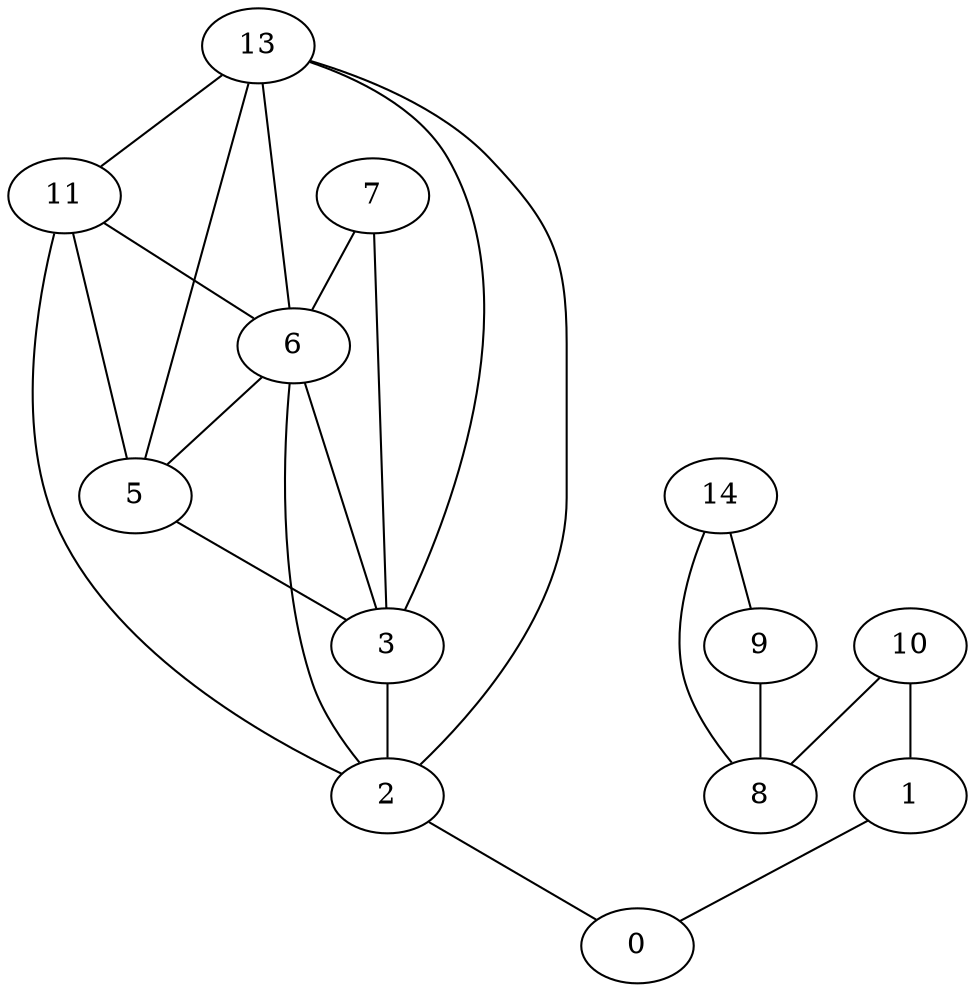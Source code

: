 digraph "sensornet-topology" {
label = "";
rankdir="BT";"0"->"1" [arrowhead = "both"] 
"0"->"2" [arrowhead = "both"] 
"1"->"10" [arrowhead = "both"] 
"2"->"3" [arrowhead = "both"] 
"2"->"6" [arrowhead = "both"] 
"2"->"11" [arrowhead = "both"] 
"2"->"13" [arrowhead = "both"] 
"3"->"5" [arrowhead = "both"] 
"3"->"6" [arrowhead = "both"] 
"3"->"7" [arrowhead = "both"] 
"3"->"13" [arrowhead = "both"] 
"5"->"6" [arrowhead = "both"] 
"5"->"11" [arrowhead = "both"] 
"5"->"13" [arrowhead = "both"] 
"6"->"7" [arrowhead = "both"] 
"6"->"11" [arrowhead = "both"] 
"6"->"13" [arrowhead = "both"] 
"8"->"9" [arrowhead = "both"] 
"8"->"10" [arrowhead = "both"] 
"8"->"14" [arrowhead = "both"] 
"9"->"14" [arrowhead = "both"] 
"11"->"13" [arrowhead = "both"] 
}